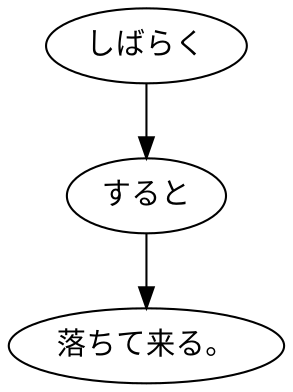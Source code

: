 digraph graph977 {
	node0 [label="しばらく"];
	node1 [label="すると"];
	node2 [label="落ちて来る。"];
	node0 -> node1;
	node1 -> node2;
}
